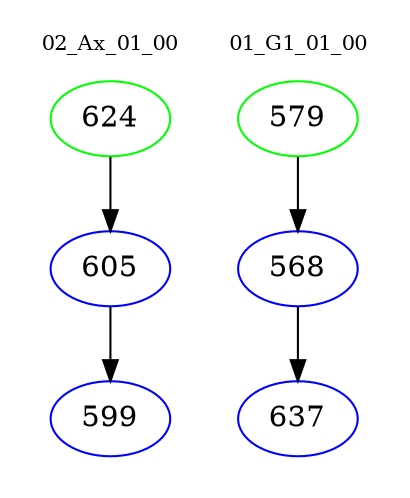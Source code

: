 digraph{
subgraph cluster_0 {
color = white
label = "02_Ax_01_00";
fontsize=10;
T0_624 [label="624", color="green"]
T0_624 -> T0_605 [color="black"]
T0_605 [label="605", color="blue"]
T0_605 -> T0_599 [color="black"]
T0_599 [label="599", color="blue"]
}
subgraph cluster_1 {
color = white
label = "01_G1_01_00";
fontsize=10;
T1_579 [label="579", color="green"]
T1_579 -> T1_568 [color="black"]
T1_568 [label="568", color="blue"]
T1_568 -> T1_637 [color="black"]
T1_637 [label="637", color="blue"]
}
}
